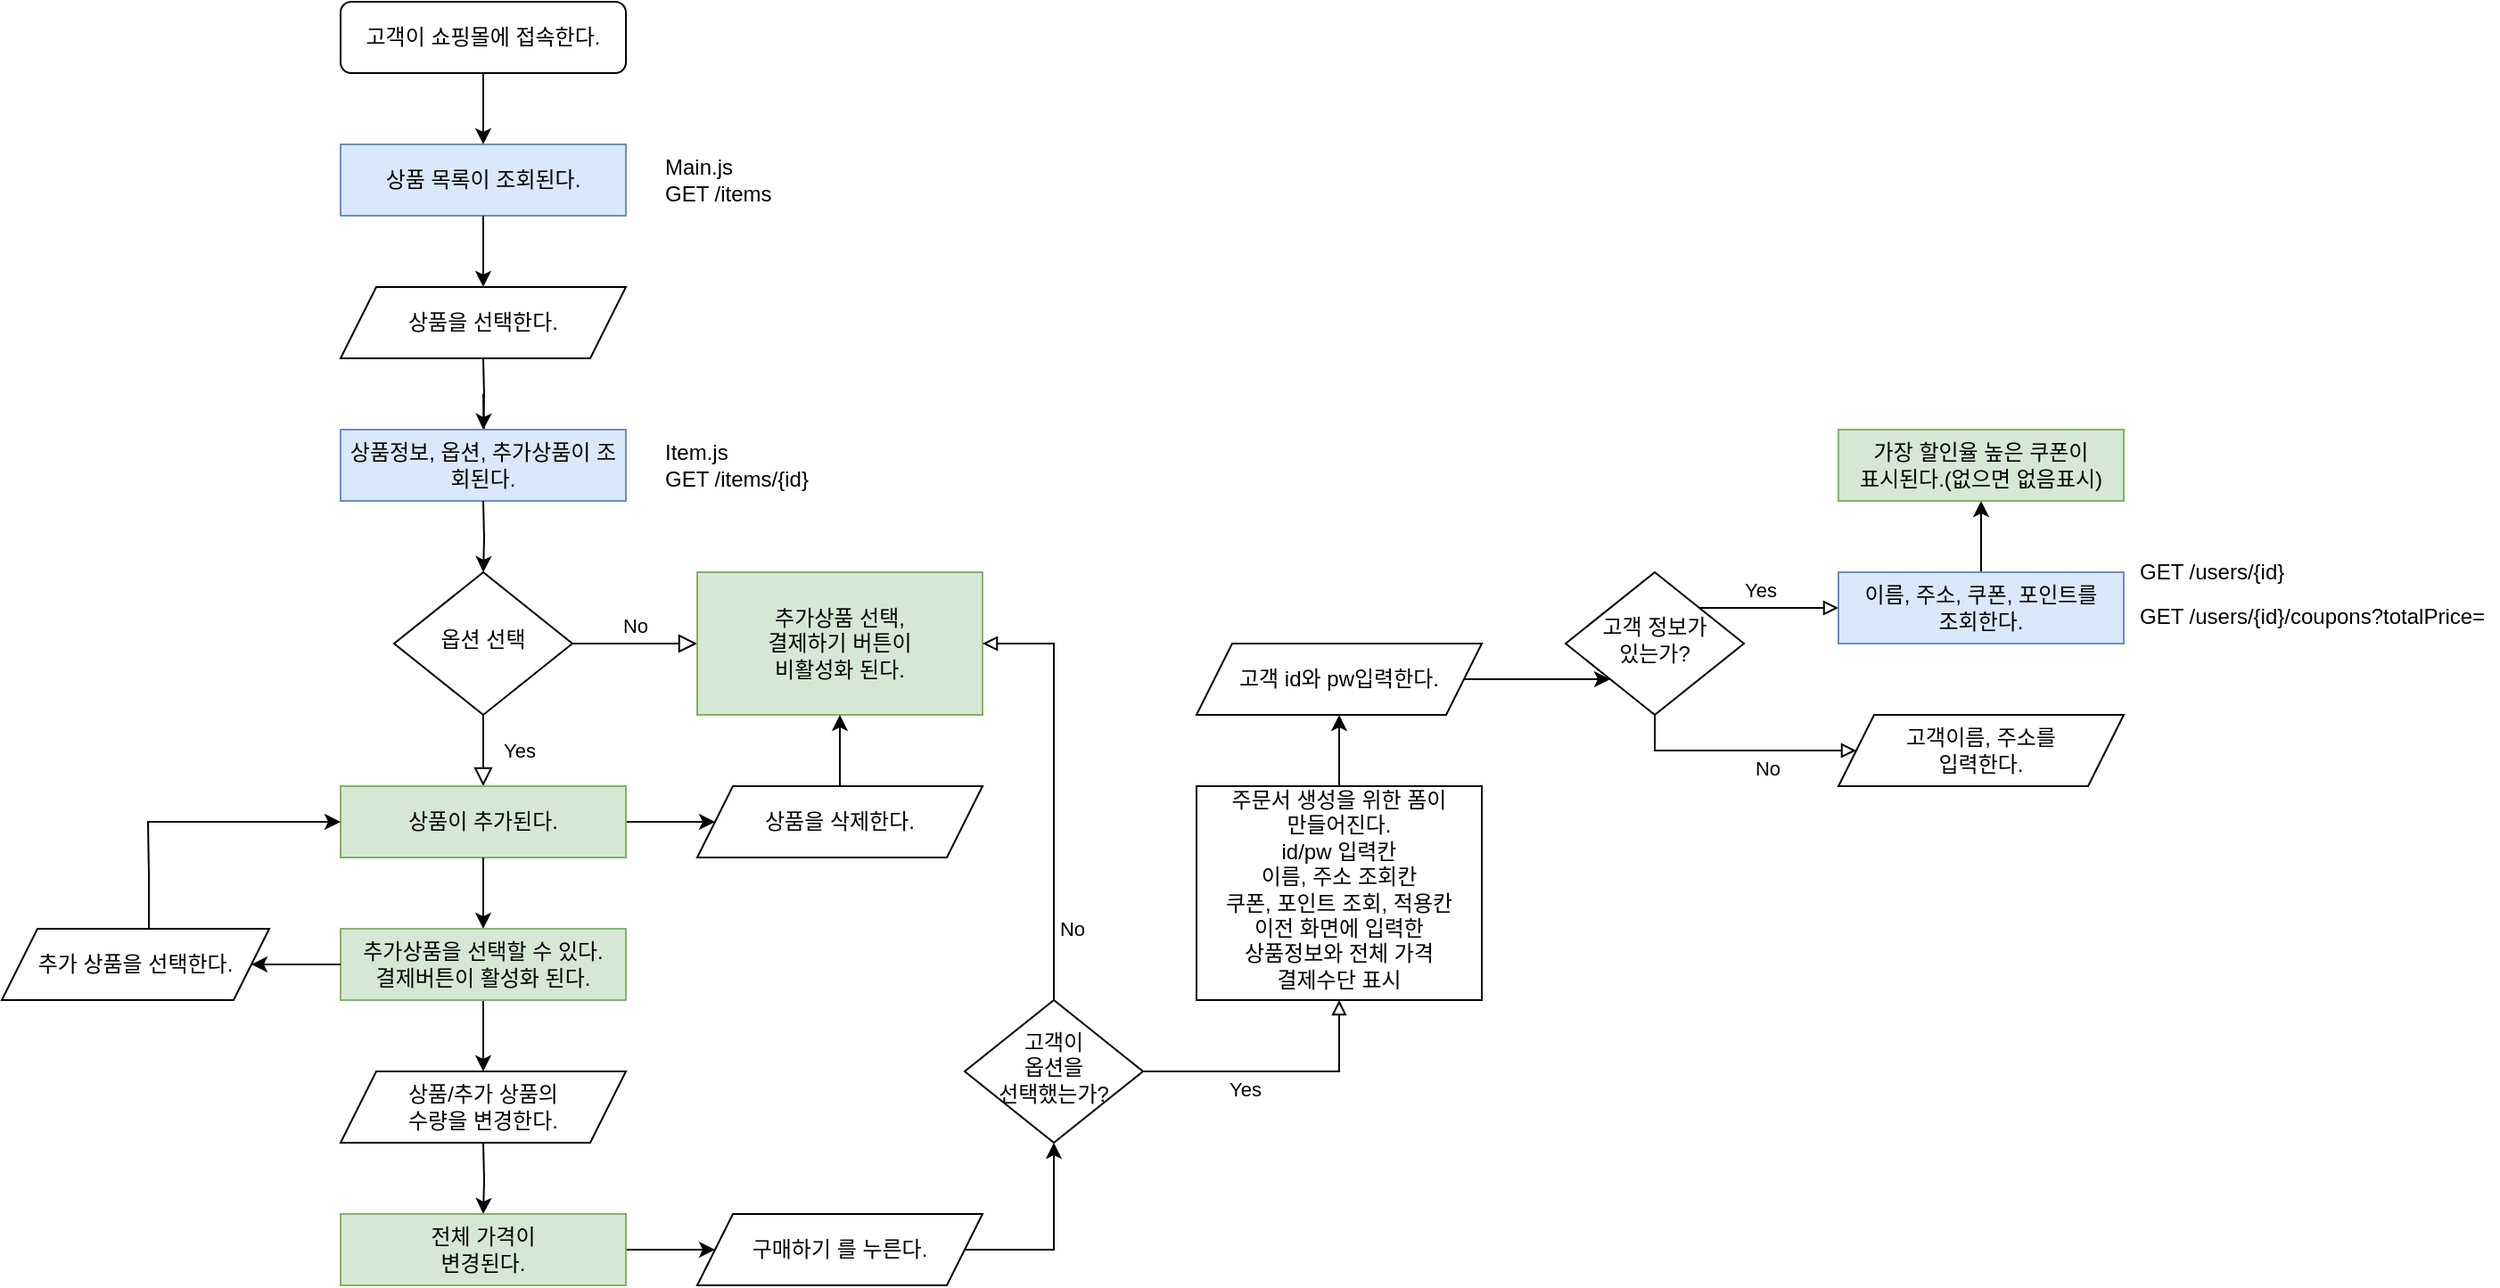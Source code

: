 <mxfile version="19.0.2" type="github">
  <diagram id="C5RBs43oDa-KdzZeNtuy" name="Page-1">
    <mxGraphModel dx="2439" dy="2168" grid="1" gridSize="10" guides="1" tooltips="1" connect="1" arrows="1" fold="1" page="1" pageScale="1" pageWidth="827" pageHeight="1169" math="0" shadow="0">
      <root>
        <mxCell id="WIyWlLk6GJQsqaUBKTNV-0" />
        <mxCell id="WIyWlLk6GJQsqaUBKTNV-1" parent="WIyWlLk6GJQsqaUBKTNV-0" />
        <mxCell id="WIyWlLk6GJQsqaUBKTNV-3" value="고객이 쇼핑몰에 접속한다." style="rounded=1;whiteSpace=wrap;html=1;fontSize=12;glass=0;strokeWidth=1;shadow=0;" parent="WIyWlLk6GJQsqaUBKTNV-1" vertex="1">
          <mxGeometry x="40" y="-120" width="160" height="40" as="geometry" />
        </mxCell>
        <mxCell id="WIyWlLk6GJQsqaUBKTNV-4" value="Yes" style="rounded=0;html=1;jettySize=auto;orthogonalLoop=1;fontSize=11;endArrow=block;endFill=0;endSize=8;strokeWidth=1;shadow=0;labelBackgroundColor=none;edgeStyle=orthogonalEdgeStyle;entryX=0.5;entryY=0;entryDx=0;entryDy=0;" parent="WIyWlLk6GJQsqaUBKTNV-1" source="WIyWlLk6GJQsqaUBKTNV-6" target="dY1TT0LzCxmyBbOmpNRB-15" edge="1">
          <mxGeometry y="20" relative="1" as="geometry">
            <mxPoint as="offset" />
            <mxPoint x="120" y="290" as="targetPoint" />
          </mxGeometry>
        </mxCell>
        <mxCell id="WIyWlLk6GJQsqaUBKTNV-5" value="No" style="edgeStyle=orthogonalEdgeStyle;rounded=0;html=1;jettySize=auto;orthogonalLoop=1;fontSize=11;endArrow=block;endFill=0;endSize=8;strokeWidth=1;shadow=0;labelBackgroundColor=none;entryX=0;entryY=0.5;entryDx=0;entryDy=0;" parent="WIyWlLk6GJQsqaUBKTNV-1" source="WIyWlLk6GJQsqaUBKTNV-6" target="WIyWlLk6GJQsqaUBKTNV-7" edge="1">
          <mxGeometry y="10" relative="1" as="geometry">
            <mxPoint as="offset" />
            <mxPoint x="220" y="220" as="targetPoint" />
          </mxGeometry>
        </mxCell>
        <mxCell id="WIyWlLk6GJQsqaUBKTNV-6" value="옵션 선택" style="rhombus;whiteSpace=wrap;html=1;shadow=0;fontFamily=Helvetica;fontSize=12;align=center;strokeWidth=1;spacing=6;spacingTop=-4;" parent="WIyWlLk6GJQsqaUBKTNV-1" vertex="1">
          <mxGeometry x="70" y="200" width="100" height="80" as="geometry" />
        </mxCell>
        <mxCell id="WIyWlLk6GJQsqaUBKTNV-7" value="추가상품 선택, &lt;br&gt;결제하기 버튼이 &lt;br&gt;비활성화 된다." style="rounded=0;whiteSpace=wrap;html=1;fontSize=12;glass=0;strokeWidth=1;shadow=0;fillColor=#d5e8d4;strokeColor=#82b366;" parent="WIyWlLk6GJQsqaUBKTNV-1" vertex="1">
          <mxGeometry x="240" y="200" width="160" height="80" as="geometry" />
        </mxCell>
        <mxCell id="dY1TT0LzCxmyBbOmpNRB-2" style="edgeStyle=orthogonalEdgeStyle;rounded=0;orthogonalLoop=1;jettySize=auto;html=1;exitX=0.5;exitY=1;exitDx=0;exitDy=0;" edge="1" parent="WIyWlLk6GJQsqaUBKTNV-1" source="WIyWlLk6GJQsqaUBKTNV-3" target="dY1TT0LzCxmyBbOmpNRB-0">
          <mxGeometry relative="1" as="geometry">
            <mxPoint x="310" y="120" as="targetPoint" />
          </mxGeometry>
        </mxCell>
        <mxCell id="dY1TT0LzCxmyBbOmpNRB-0" value="상품 목록이 조회된다." style="rounded=0;whiteSpace=wrap;html=1;fontSize=12;glass=0;strokeWidth=1;shadow=0;fillColor=#dae8fc;strokeColor=#6c8ebf;" vertex="1" parent="WIyWlLk6GJQsqaUBKTNV-1">
          <mxGeometry x="40" y="-40" width="160" height="40" as="geometry" />
        </mxCell>
        <mxCell id="dY1TT0LzCxmyBbOmpNRB-3" style="edgeStyle=orthogonalEdgeStyle;rounded=0;orthogonalLoop=1;jettySize=auto;html=1;exitX=0.5;exitY=1;exitDx=0;exitDy=0;" edge="1" parent="WIyWlLk6GJQsqaUBKTNV-1" source="dY1TT0LzCxmyBbOmpNRB-0">
          <mxGeometry relative="1" as="geometry">
            <mxPoint x="120" y="40" as="sourcePoint" />
            <mxPoint x="120" y="40" as="targetPoint" />
          </mxGeometry>
        </mxCell>
        <mxCell id="dY1TT0LzCxmyBbOmpNRB-10" value="" style="edgeStyle=orthogonalEdgeStyle;rounded=0;orthogonalLoop=1;jettySize=auto;html=1;" edge="1" parent="WIyWlLk6GJQsqaUBKTNV-1" target="dY1TT0LzCxmyBbOmpNRB-9">
          <mxGeometry relative="1" as="geometry">
            <mxPoint x="120" y="80.0" as="sourcePoint" />
          </mxGeometry>
        </mxCell>
        <mxCell id="dY1TT0LzCxmyBbOmpNRB-5" value="Item.js&lt;br&gt;GET /items/{id}" style="text;html=1;strokeColor=none;fillColor=none;align=left;verticalAlign=middle;whiteSpace=wrap;rounded=0;" vertex="1" parent="WIyWlLk6GJQsqaUBKTNV-1">
          <mxGeometry x="220" y="125" width="140" height="30" as="geometry" />
        </mxCell>
        <mxCell id="dY1TT0LzCxmyBbOmpNRB-6" value="Main.js&lt;br&gt;GET /items" style="text;html=1;strokeColor=none;fillColor=none;align=left;verticalAlign=middle;whiteSpace=wrap;rounded=0;" vertex="1" parent="WIyWlLk6GJQsqaUBKTNV-1">
          <mxGeometry x="220" y="-35" width="170" height="30" as="geometry" />
        </mxCell>
        <mxCell id="dY1TT0LzCxmyBbOmpNRB-8" style="edgeStyle=orthogonalEdgeStyle;rounded=0;orthogonalLoop=1;jettySize=auto;html=1;exitX=0.5;exitY=1;exitDx=0;exitDy=0;" edge="1" parent="WIyWlLk6GJQsqaUBKTNV-1" target="dY1TT0LzCxmyBbOmpNRB-9">
          <mxGeometry relative="1" as="geometry">
            <mxPoint x="120" y="100" as="sourcePoint" />
            <mxPoint x="310" y="240" as="targetPoint" />
          </mxGeometry>
        </mxCell>
        <mxCell id="dY1TT0LzCxmyBbOmpNRB-9" value="상품정보, 옵션, 추가상품이 조회된다." style="rounded=0;whiteSpace=wrap;html=1;fontSize=12;glass=0;strokeWidth=1;shadow=0;fillColor=#dae8fc;strokeColor=#6c8ebf;" vertex="1" parent="WIyWlLk6GJQsqaUBKTNV-1">
          <mxGeometry x="40" y="120" width="160" height="40" as="geometry" />
        </mxCell>
        <mxCell id="dY1TT0LzCxmyBbOmpNRB-12" style="edgeStyle=orthogonalEdgeStyle;rounded=0;orthogonalLoop=1;jettySize=auto;html=1;entryX=0.5;entryY=0;entryDx=0;entryDy=0;" edge="1" parent="WIyWlLk6GJQsqaUBKTNV-1" target="WIyWlLk6GJQsqaUBKTNV-6">
          <mxGeometry relative="1" as="geometry">
            <mxPoint x="120" y="160" as="sourcePoint" />
            <mxPoint x="130" y="130" as="targetPoint" />
          </mxGeometry>
        </mxCell>
        <mxCell id="dY1TT0LzCxmyBbOmpNRB-30" value="" style="edgeStyle=orthogonalEdgeStyle;rounded=0;orthogonalLoop=1;jettySize=auto;html=1;entryX=0;entryY=0.5;entryDx=0;entryDy=0;" edge="1" parent="WIyWlLk6GJQsqaUBKTNV-1" source="dY1TT0LzCxmyBbOmpNRB-15" target="dY1TT0LzCxmyBbOmpNRB-52">
          <mxGeometry relative="1" as="geometry">
            <mxPoint x="240" y="340" as="targetPoint" />
          </mxGeometry>
        </mxCell>
        <mxCell id="dY1TT0LzCxmyBbOmpNRB-15" value="상품이 추가된다." style="rounded=0;whiteSpace=wrap;html=1;fontSize=12;glass=0;strokeWidth=1;shadow=0;fillColor=#d5e8d4;strokeColor=#82b366;" vertex="1" parent="WIyWlLk6GJQsqaUBKTNV-1">
          <mxGeometry x="40" y="320" width="160" height="40" as="geometry" />
        </mxCell>
        <mxCell id="dY1TT0LzCxmyBbOmpNRB-20" style="edgeStyle=orthogonalEdgeStyle;rounded=0;orthogonalLoop=1;jettySize=auto;html=1;exitX=0.5;exitY=1;exitDx=0;exitDy=0;entryX=0.5;entryY=0;entryDx=0;entryDy=0;" edge="1" parent="WIyWlLk6GJQsqaUBKTNV-1" source="dY1TT0LzCxmyBbOmpNRB-15" target="dY1TT0LzCxmyBbOmpNRB-26">
          <mxGeometry relative="1" as="geometry">
            <mxPoint x="19.89" y="330" as="sourcePoint" />
            <mxPoint x="19.89" y="350" as="targetPoint" />
            <Array as="points">
              <mxPoint x="120" y="400" />
            </Array>
          </mxGeometry>
        </mxCell>
        <mxCell id="dY1TT0LzCxmyBbOmpNRB-23" style="edgeStyle=orthogonalEdgeStyle;rounded=0;orthogonalLoop=1;jettySize=auto;html=1;entryX=0;entryY=0.5;entryDx=0;entryDy=0;exitX=0.55;exitY=-0.002;exitDx=0;exitDy=0;exitPerimeter=0;" edge="1" parent="WIyWlLk6GJQsqaUBKTNV-1" source="dY1TT0LzCxmyBbOmpNRB-55" target="dY1TT0LzCxmyBbOmpNRB-15">
          <mxGeometry relative="1" as="geometry">
            <mxPoint x="-160" y="420" as="sourcePoint" />
            <mxPoint y="380.0" as="targetPoint" />
            <Array as="points">
              <mxPoint x="-68" y="370" />
              <mxPoint x="-68" y="370" />
              <mxPoint x="-68" y="340" />
            </Array>
          </mxGeometry>
        </mxCell>
        <mxCell id="dY1TT0LzCxmyBbOmpNRB-33" value="" style="edgeStyle=orthogonalEdgeStyle;rounded=0;orthogonalLoop=1;jettySize=auto;html=1;" edge="1" parent="WIyWlLk6GJQsqaUBKTNV-1" source="dY1TT0LzCxmyBbOmpNRB-26">
          <mxGeometry relative="1" as="geometry">
            <mxPoint x="120" y="480" as="targetPoint" />
          </mxGeometry>
        </mxCell>
        <mxCell id="dY1TT0LzCxmyBbOmpNRB-26" value="&lt;span style=&quot;&quot;&gt;추가상품을 선택할 수 있다.&lt;/span&gt;&lt;br style=&quot;&quot;&gt;&lt;span style=&quot;&quot;&gt;결제버튼이 활성화 된다.&lt;/span&gt;" style="rounded=0;whiteSpace=wrap;html=1;fontSize=12;glass=0;strokeWidth=1;shadow=0;fillColor=#d5e8d4;strokeColor=#82b366;" vertex="1" parent="WIyWlLk6GJQsqaUBKTNV-1">
          <mxGeometry x="40" y="400" width="160" height="40" as="geometry" />
        </mxCell>
        <mxCell id="dY1TT0LzCxmyBbOmpNRB-28" style="edgeStyle=orthogonalEdgeStyle;rounded=0;orthogonalLoop=1;jettySize=auto;html=1;exitX=0;exitY=0.5;exitDx=0;exitDy=0;entryX=1;entryY=0.5;entryDx=0;entryDy=0;" edge="1" parent="WIyWlLk6GJQsqaUBKTNV-1" source="dY1TT0LzCxmyBbOmpNRB-26" target="dY1TT0LzCxmyBbOmpNRB-55">
          <mxGeometry relative="1" as="geometry">
            <mxPoint x="10" y="390.0" as="sourcePoint" />
            <mxPoint y="420" as="targetPoint" />
            <Array as="points" />
          </mxGeometry>
        </mxCell>
        <mxCell id="dY1TT0LzCxmyBbOmpNRB-31" style="edgeStyle=orthogonalEdgeStyle;rounded=0;orthogonalLoop=1;jettySize=auto;html=1;exitX=0.5;exitY=0;exitDx=0;exitDy=0;" edge="1" parent="WIyWlLk6GJQsqaUBKTNV-1" source="dY1TT0LzCxmyBbOmpNRB-52" target="WIyWlLk6GJQsqaUBKTNV-7">
          <mxGeometry relative="1" as="geometry">
            <mxPoint x="400" y="340" as="sourcePoint" />
            <Array as="points">
              <mxPoint x="320" y="320" />
            </Array>
          </mxGeometry>
        </mxCell>
        <mxCell id="dY1TT0LzCxmyBbOmpNRB-37" value="" style="edgeStyle=orthogonalEdgeStyle;rounded=0;orthogonalLoop=1;jettySize=auto;html=1;" edge="1" parent="WIyWlLk6GJQsqaUBKTNV-1" target="dY1TT0LzCxmyBbOmpNRB-36">
          <mxGeometry relative="1" as="geometry">
            <mxPoint x="120" y="520" as="sourcePoint" />
          </mxGeometry>
        </mxCell>
        <mxCell id="dY1TT0LzCxmyBbOmpNRB-34" style="edgeStyle=orthogonalEdgeStyle;rounded=0;orthogonalLoop=1;jettySize=auto;html=1;exitX=0.5;exitY=1;exitDx=0;exitDy=0;" edge="1" parent="WIyWlLk6GJQsqaUBKTNV-1">
          <mxGeometry relative="1" as="geometry">
            <mxPoint x="120" y="520" as="sourcePoint" />
            <mxPoint x="120" y="520" as="targetPoint" />
          </mxGeometry>
        </mxCell>
        <mxCell id="dY1TT0LzCxmyBbOmpNRB-39" value="" style="edgeStyle=orthogonalEdgeStyle;rounded=0;orthogonalLoop=1;jettySize=auto;html=1;entryX=0;entryY=0.5;entryDx=0;entryDy=0;" edge="1" parent="WIyWlLk6GJQsqaUBKTNV-1" source="dY1TT0LzCxmyBbOmpNRB-36" target="dY1TT0LzCxmyBbOmpNRB-58">
          <mxGeometry relative="1" as="geometry">
            <mxPoint x="240" y="580" as="targetPoint" />
          </mxGeometry>
        </mxCell>
        <mxCell id="dY1TT0LzCxmyBbOmpNRB-36" value="전체 가격이 &lt;br&gt;변경된다." style="whiteSpace=wrap;html=1;rounded=0;glass=0;strokeWidth=1;shadow=0;fillColor=#d5e8d4;strokeColor=#82b366;" vertex="1" parent="WIyWlLk6GJQsqaUBKTNV-1">
          <mxGeometry x="40" y="560" width="160" height="40" as="geometry" />
        </mxCell>
        <mxCell id="dY1TT0LzCxmyBbOmpNRB-41" style="edgeStyle=orthogonalEdgeStyle;rounded=0;orthogonalLoop=1;jettySize=auto;html=1;exitX=1;exitY=0.5;exitDx=0;exitDy=0;entryX=0.5;entryY=1;entryDx=0;entryDy=0;" edge="1" parent="WIyWlLk6GJQsqaUBKTNV-1" source="dY1TT0LzCxmyBbOmpNRB-58" target="dY1TT0LzCxmyBbOmpNRB-40">
          <mxGeometry relative="1" as="geometry">
            <mxPoint x="400" y="580" as="sourcePoint" />
            <Array as="points">
              <mxPoint x="440" y="580" />
            </Array>
          </mxGeometry>
        </mxCell>
        <mxCell id="dY1TT0LzCxmyBbOmpNRB-43" style="edgeStyle=orthogonalEdgeStyle;rounded=0;orthogonalLoop=1;jettySize=auto;html=1;exitX=0.5;exitY=0;exitDx=0;exitDy=0;entryX=1;entryY=0.5;entryDx=0;entryDy=0;endArrow=block;endFill=0;" edge="1" parent="WIyWlLk6GJQsqaUBKTNV-1" source="dY1TT0LzCxmyBbOmpNRB-40" target="WIyWlLk6GJQsqaUBKTNV-7">
          <mxGeometry relative="1" as="geometry" />
        </mxCell>
        <mxCell id="dY1TT0LzCxmyBbOmpNRB-44" value="No" style="edgeLabel;html=1;align=center;verticalAlign=middle;resizable=0;points=[];" vertex="1" connectable="0" parent="dY1TT0LzCxmyBbOmpNRB-43">
          <mxGeometry x="-0.468" y="-4" relative="1" as="geometry">
            <mxPoint x="6" y="24" as="offset" />
          </mxGeometry>
        </mxCell>
        <mxCell id="dY1TT0LzCxmyBbOmpNRB-46" value="" style="edgeStyle=orthogonalEdgeStyle;rounded=0;orthogonalLoop=1;jettySize=auto;html=1;entryX=0.5;entryY=1;entryDx=0;entryDy=0;exitX=0.5;exitY=0;exitDx=0;exitDy=0;" edge="1" parent="WIyWlLk6GJQsqaUBKTNV-1" source="dY1TT0LzCxmyBbOmpNRB-67" target="dY1TT0LzCxmyBbOmpNRB-47">
          <mxGeometry relative="1" as="geometry">
            <mxPoint x="890" y="150" as="sourcePoint" />
            <mxPoint x="920" y="150" as="targetPoint" />
          </mxGeometry>
        </mxCell>
        <mxCell id="dY1TT0LzCxmyBbOmpNRB-63" value="" style="edgeStyle=orthogonalEdgeStyle;rounded=0;orthogonalLoop=1;jettySize=auto;html=1;entryX=0.5;entryY=1;entryDx=0;entryDy=0;endArrow=block;endFill=0;" edge="1" parent="WIyWlLk6GJQsqaUBKTNV-1" source="dY1TT0LzCxmyBbOmpNRB-40" target="dY1TT0LzCxmyBbOmpNRB-62">
          <mxGeometry relative="1" as="geometry" />
        </mxCell>
        <mxCell id="dY1TT0LzCxmyBbOmpNRB-64" value="Yes" style="edgeLabel;html=1;align=center;verticalAlign=middle;resizable=0;points=[];" vertex="1" connectable="0" parent="dY1TT0LzCxmyBbOmpNRB-63">
          <mxGeometry x="-0.185" y="-3" relative="1" as="geometry">
            <mxPoint x="-4" y="7" as="offset" />
          </mxGeometry>
        </mxCell>
        <mxCell id="dY1TT0LzCxmyBbOmpNRB-40" value="고객이 &lt;br&gt;옵션을 &lt;br&gt;선택했는가?" style="rhombus;whiteSpace=wrap;html=1;shadow=0;fontFamily=Helvetica;fontSize=12;align=center;strokeWidth=1;spacing=6;spacingTop=-4;" vertex="1" parent="WIyWlLk6GJQsqaUBKTNV-1">
          <mxGeometry x="390" y="440" width="100" height="80" as="geometry" />
        </mxCell>
        <mxCell id="dY1TT0LzCxmyBbOmpNRB-47" value="가장 할인율 높은 쿠폰이 &lt;br&gt;표시된다.(없으면 없음표시)" style="rounded=0;whiteSpace=wrap;html=1;fillColor=#d5e8d4;strokeColor=#82b366;glass=0;strokeWidth=1;shadow=0;" vertex="1" parent="WIyWlLk6GJQsqaUBKTNV-1">
          <mxGeometry x="880" y="120" width="160" height="40" as="geometry" />
        </mxCell>
        <mxCell id="dY1TT0LzCxmyBbOmpNRB-48" value="GET /users/{id}" style="text;html=1;strokeColor=none;fillColor=none;align=left;verticalAlign=middle;whiteSpace=wrap;rounded=0;" vertex="1" parent="WIyWlLk6GJQsqaUBKTNV-1">
          <mxGeometry x="1047" y="185" width="140" height="30" as="geometry" />
        </mxCell>
        <mxCell id="dY1TT0LzCxmyBbOmpNRB-51" value="상품을 선택한다." style="shape=parallelogram;perimeter=parallelogramPerimeter;whiteSpace=wrap;html=1;fixedSize=1;" vertex="1" parent="WIyWlLk6GJQsqaUBKTNV-1">
          <mxGeometry x="40" y="40" width="160" height="40" as="geometry" />
        </mxCell>
        <mxCell id="dY1TT0LzCxmyBbOmpNRB-52" value="&lt;span style=&quot;&quot;&gt;상품을 삭제한다.&lt;/span&gt;" style="shape=parallelogram;perimeter=parallelogramPerimeter;whiteSpace=wrap;html=1;fixedSize=1;" vertex="1" parent="WIyWlLk6GJQsqaUBKTNV-1">
          <mxGeometry x="240" y="320" width="160" height="40" as="geometry" />
        </mxCell>
        <mxCell id="dY1TT0LzCxmyBbOmpNRB-55" value="&lt;span style=&quot;&quot;&gt;추가 상품을 선택한다.&lt;/span&gt;" style="shape=parallelogram;perimeter=parallelogramPerimeter;whiteSpace=wrap;html=1;fixedSize=1;" vertex="1" parent="WIyWlLk6GJQsqaUBKTNV-1">
          <mxGeometry x="-150" y="400" width="150" height="40" as="geometry" />
        </mxCell>
        <mxCell id="dY1TT0LzCxmyBbOmpNRB-56" value="상품/추가 상품의&lt;br&gt;수량을 변경한다." style="shape=parallelogram;perimeter=parallelogramPerimeter;whiteSpace=wrap;html=1;fixedSize=1;" vertex="1" parent="WIyWlLk6GJQsqaUBKTNV-1">
          <mxGeometry x="40" y="480" width="160" height="40" as="geometry" />
        </mxCell>
        <mxCell id="dY1TT0LzCxmyBbOmpNRB-58" value="구매하기 를 누른다." style="shape=parallelogram;perimeter=parallelogramPerimeter;whiteSpace=wrap;html=1;fixedSize=1;" vertex="1" parent="WIyWlLk6GJQsqaUBKTNV-1">
          <mxGeometry x="240" y="560" width="160" height="40" as="geometry" />
        </mxCell>
        <mxCell id="dY1TT0LzCxmyBbOmpNRB-66" style="edgeStyle=orthogonalEdgeStyle;rounded=0;orthogonalLoop=1;jettySize=auto;html=1;entryX=0.5;entryY=1;entryDx=0;entryDy=0;" edge="1" parent="WIyWlLk6GJQsqaUBKTNV-1" source="dY1TT0LzCxmyBbOmpNRB-62" target="dY1TT0LzCxmyBbOmpNRB-65">
          <mxGeometry relative="1" as="geometry" />
        </mxCell>
        <mxCell id="dY1TT0LzCxmyBbOmpNRB-62" value="주문서 생성을 위한 폼이 &lt;br&gt;만들어진다.&lt;br&gt;id/pw 입력칸&lt;br&gt;이름, 주소 조회칸&lt;br&gt;쿠폰, 포인트 조회, 적용칸&lt;br&gt;이전 화면에 입력한 &lt;br&gt;상품정보와 전체 가격 &lt;br&gt;결제수단 표시" style="whiteSpace=wrap;html=1;shadow=0;strokeWidth=1;spacing=6;spacingTop=-4;" vertex="1" parent="WIyWlLk6GJQsqaUBKTNV-1">
          <mxGeometry x="520" y="320" width="160" height="120" as="geometry" />
        </mxCell>
        <mxCell id="dY1TT0LzCxmyBbOmpNRB-68" style="edgeStyle=orthogonalEdgeStyle;rounded=0;orthogonalLoop=1;jettySize=auto;html=1;exitX=1;exitY=0.5;exitDx=0;exitDy=0;entryX=0;entryY=1;entryDx=0;entryDy=0;" edge="1" parent="WIyWlLk6GJQsqaUBKTNV-1" source="dY1TT0LzCxmyBbOmpNRB-65" target="dY1TT0LzCxmyBbOmpNRB-72">
          <mxGeometry relative="1" as="geometry" />
        </mxCell>
        <mxCell id="dY1TT0LzCxmyBbOmpNRB-65" value="&lt;span style=&quot;&quot;&gt;고객 id와 pw입력한다.&lt;/span&gt;" style="shape=parallelogram;perimeter=parallelogramPerimeter;whiteSpace=wrap;html=1;fixedSize=1;" vertex="1" parent="WIyWlLk6GJQsqaUBKTNV-1">
          <mxGeometry x="520" y="240" width="160" height="40" as="geometry" />
        </mxCell>
        <mxCell id="dY1TT0LzCxmyBbOmpNRB-67" value="이름, 주소, 쿠폰, 포인트를 &lt;br&gt;조회한다." style="rounded=0;whiteSpace=wrap;html=1;fontSize=12;glass=0;strokeWidth=1;shadow=0;fillColor=#dae8fc;strokeColor=#6c8ebf;" vertex="1" parent="WIyWlLk6GJQsqaUBKTNV-1">
          <mxGeometry x="880" y="200" width="160" height="40" as="geometry" />
        </mxCell>
        <mxCell id="dY1TT0LzCxmyBbOmpNRB-71" value="GET /users/{id}/coupons?totalPrice=" style="text;html=1;strokeColor=none;fillColor=none;align=left;verticalAlign=middle;whiteSpace=wrap;rounded=0;" vertex="1" parent="WIyWlLk6GJQsqaUBKTNV-1">
          <mxGeometry x="1047" y="210" width="203" height="30" as="geometry" />
        </mxCell>
        <mxCell id="dY1TT0LzCxmyBbOmpNRB-73" style="edgeStyle=orthogonalEdgeStyle;rounded=0;orthogonalLoop=1;jettySize=auto;html=1;exitX=1;exitY=0;exitDx=0;exitDy=0;entryX=0;entryY=0.5;entryDx=0;entryDy=0;endArrow=block;endFill=0;" edge="1" parent="WIyWlLk6GJQsqaUBKTNV-1" source="dY1TT0LzCxmyBbOmpNRB-72" target="dY1TT0LzCxmyBbOmpNRB-67">
          <mxGeometry relative="1" as="geometry" />
        </mxCell>
        <mxCell id="dY1TT0LzCxmyBbOmpNRB-75" value="Yes" style="edgeLabel;html=1;align=center;verticalAlign=middle;resizable=0;points=[];" vertex="1" connectable="0" parent="dY1TT0LzCxmyBbOmpNRB-73">
          <mxGeometry x="-0.147" y="1" relative="1" as="geometry">
            <mxPoint y="-9" as="offset" />
          </mxGeometry>
        </mxCell>
        <mxCell id="dY1TT0LzCxmyBbOmpNRB-80" value="" style="edgeStyle=orthogonalEdgeStyle;rounded=0;orthogonalLoop=1;jettySize=auto;html=1;endArrow=block;endFill=0;entryX=0;entryY=0.5;entryDx=0;entryDy=0;exitX=0.5;exitY=1;exitDx=0;exitDy=0;" edge="1" parent="WIyWlLk6GJQsqaUBKTNV-1" source="dY1TT0LzCxmyBbOmpNRB-72" target="dY1TT0LzCxmyBbOmpNRB-81">
          <mxGeometry relative="1" as="geometry">
            <mxPoint x="777" y="160.0" as="targetPoint" />
          </mxGeometry>
        </mxCell>
        <mxCell id="dY1TT0LzCxmyBbOmpNRB-82" value="No" style="edgeLabel;html=1;align=center;verticalAlign=middle;resizable=0;points=[];" vertex="1" connectable="0" parent="dY1TT0LzCxmyBbOmpNRB-80">
          <mxGeometry x="0.459" relative="1" as="geometry">
            <mxPoint x="-14" y="10" as="offset" />
          </mxGeometry>
        </mxCell>
        <mxCell id="dY1TT0LzCxmyBbOmpNRB-72" value="고객 정보가 &lt;br&gt;있는가?" style="rhombus;whiteSpace=wrap;html=1;shadow=0;fontFamily=Helvetica;fontSize=12;align=center;strokeWidth=1;spacing=6;spacingTop=-4;" vertex="1" parent="WIyWlLk6GJQsqaUBKTNV-1">
          <mxGeometry x="727" y="200" width="100" height="80" as="geometry" />
        </mxCell>
        <mxCell id="dY1TT0LzCxmyBbOmpNRB-81" value="고객이름, 주소를&lt;br&gt;입력한다." style="shape=parallelogram;perimeter=parallelogramPerimeter;whiteSpace=wrap;html=1;fixedSize=1;" vertex="1" parent="WIyWlLk6GJQsqaUBKTNV-1">
          <mxGeometry x="880" y="280" width="160" height="40" as="geometry" />
        </mxCell>
      </root>
    </mxGraphModel>
  </diagram>
</mxfile>
